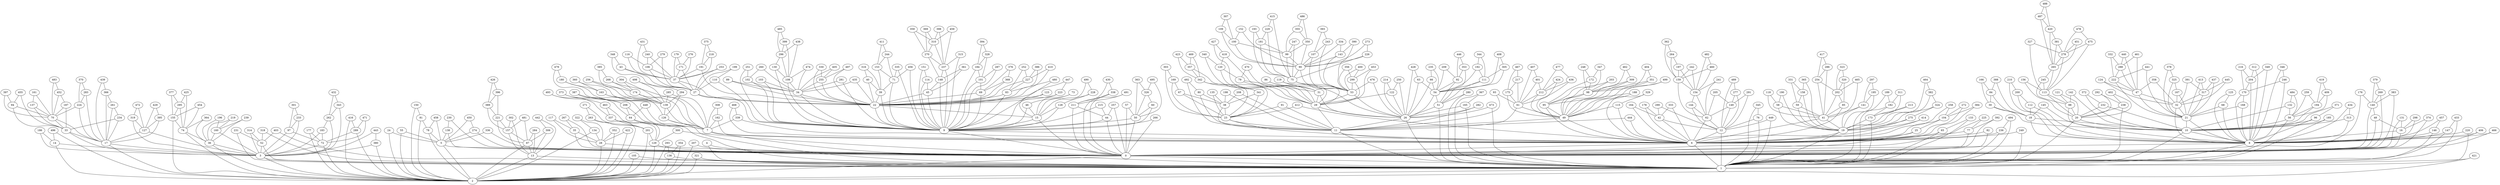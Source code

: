 graph {
	0 [label=0]
	1 [label=1]
	2 [label=2]
	3 [label=3]
	4 [label=4]
	5 [label=5]
	6 [label=6]
	7 [label=7]
	8 [label=8]
	9 [label=9]
	10 [label=10]
	11 [label=11]
	12 [label=12]
	13 [label=13]
	14 [label=14]
	15 [label=15]
	16 [label=16]
	17 [label=17]
	18 [label=18]
	19 [label=19]
	20 [label=20]
	21 [label=21]
	22 [label=22]
	23 [label=23]
	24 [label=24]
	25 [label=25]
	26 [label=26]
	27 [label=27]
	28 [label=28]
	29 [label=29]
	30 [label=30]
	31 [label=31]
	32 [label=32]
	33 [label=33]
	34 [label=34]
	35 [label=35]
	36 [label=36]
	37 [label=37]
	38 [label=38]
	39 [label=39]
	40 [label=40]
	41 [label=41]
	42 [label=42]
	43 [label=43]
	44 [label=44]
	45 [label=45]
	46 [label=46]
	47 [label=47]
	48 [label=48]
	49 [label=49]
	50 [label=50]
	51 [label=51]
	52 [label=52]
	53 [label=53]
	54 [label=54]
	55 [label=55]
	56 [label=56]
	57 [label=57]
	58 [label=58]
	59 [label=59]
	60 [label=60]
	61 [label=61]
	62 [label=62]
	63 [label=63]
	64 [label=64]
	65 [label=65]
	66 [label=66]
	67 [label=67]
	68 [label=68]
	69 [label=69]
	70 [label=70]
	71 [label=71]
	72 [label=72]
	73 [label=73]
	74 [label=74]
	75 [label=75]
	76 [label=76]
	77 [label=77]
	78 [label=78]
	79 [label=79]
	80 [label=80]
	81 [label=81]
	82 [label=82]
	83 [label=83]
	84 [label=84]
	85 [label=85]
	86 [label=86]
	87 [label=87]
	88 [label=88]
	89 [label=89]
	90 [label=90]
	91 [label=91]
	92 [label=92]
	93 [label=93]
	94 [label=94]
	95 [label=95]
	96 [label=96]
	97 [label=97]
	98 [label=98]
	99 [label=99]
	100 [label=100]
	101 [label=101]
	102 [label=102]
	103 [label=103]
	104 [label=104]
	105 [label=105]
	106 [label=106]
	107 [label=107]
	108 [label=108]
	109 [label=109]
	110 [label=110]
	111 [label=111]
	112 [label=112]
	113 [label=113]
	114 [label=114]
	115 [label=115]
	116 [label=116]
	117 [label=117]
	118 [label=118]
	119 [label=119]
	120 [label=120]
	121 [label=121]
	122 [label=122]
	123 [label=123]
	124 [label=124]
	125 [label=125]
	126 [label=126]
	127 [label=127]
	128 [label=128]
	129 [label=129]
	130 [label=130]
	131 [label=131]
	132 [label=132]
	133 [label=133]
	134 [label=134]
	135 [label=135]
	136 [label=136]
	137 [label=137]
	138 [label=138]
	139 [label=139]
	140 [label=140]
	141 [label=141]
	142 [label=142]
	143 [label=143]
	144 [label=144]
	145 [label=145]
	146 [label=146]
	147 [label=147]
	148 [label=148]
	149 [label=149]
	150 [label=150]
	151 [label=151]
	152 [label=152]
	153 [label=153]
	154 [label=154]
	155 [label=155]
	156 [label=156]
	157 [label=157]
	158 [label=158]
	159 [label=159]
	160 [label=160]
	161 [label=161]
	162 [label=162]
	163 [label=163]
	164 [label=164]
	165 [label=165]
	166 [label=166]
	167 [label=167]
	168 [label=168]
	169 [label=169]
	170 [label=170]
	171 [label=171]
	172 [label=172]
	173 [label=173]
	174 [label=174]
	175 [label=175]
	176 [label=176]
	177 [label=177]
	178 [label=178]
	179 [label=179]
	180 [label=180]
	181 [label=181]
	182 [label=182]
	183 [label=183]
	184 [label=184]
	185 [label=185]
	186 [label=186]
	187 [label=187]
	188 [label=188]
	189 [label=189]
	190 [label=190]
	191 [label=191]
	192 [label=192]
	193 [label=193]
	194 [label=194]
	195 [label=195]
	196 [label=196]
	197 [label=197]
	198 [label=198]
	199 [label=199]
	200 [label=200]
	201 [label=201]
	202 [label=202]
	203 [label=203]
	204 [label=204]
	205 [label=205]
	206 [label=206]
	207 [label=207]
	208 [label=208]
	209 [label=209]
	210 [label=210]
	211 [label=211]
	212 [label=212]
	213 [label=213]
	214 [label=214]
	215 [label=215]
	216 [label=216]
	217 [label=217]
	218 [label=218]
	219 [label=219]
	220 [label=220]
	221 [label=221]
	222 [label=222]
	223 [label=223]
	224 [label=224]
	225 [label=225]
	226 [label=226]
	227 [label=227]
	228 [label=228]
	229 [label=229]
	230 [label=230]
	231 [label=231]
	232 [label=232]
	233 [label=233]
	234 [label=234]
	235 [label=235]
	236 [label=236]
	237 [label=237]
	238 [label=238]
	239 [label=239]
	240 [label=240]
	241 [label=241]
	242 [label=242]
	243 [label=243]
	244 [label=244]
	245 [label=245]
	246 [label=246]
	247 [label=247]
	248 [label=248]
	249 [label=249]
	250 [label=250]
	251 [label=251]
	252 [label=252]
	253 [label=253]
	254 [label=254]
	255 [label=255]
	256 [label=256]
	257 [label=257]
	258 [label=258]
	259 [label=259]
	260 [label=260]
	261 [label=261]
	262 [label=262]
	263 [label=263]
	264 [label=264]
	265 [label=265]
	266 [label=266]
	267 [label=267]
	268 [label=268]
	269 [label=269]
	270 [label=270]
	271 [label=271]
	272 [label=272]
	273 [label=273]
	274 [label=274]
	275 [label=275]
	276 [label=276]
	277 [label=277]
	278 [label=278]
	279 [label=279]
	280 [label=280]
	281 [label=281]
	282 [label=282]
	283 [label=283]
	284 [label=284]
	285 [label=285]
	286 [label=286]
	287 [label=287]
	288 [label=288]
	289 [label=289]
	290 [label=290]
	291 [label=291]
	292 [label=292]
	293 [label=293]
	294 [label=294]
	295 [label=295]
	296 [label=296]
	297 [label=297]
	298 [label=298]
	299 [label=299]
	300 [label=300]
	301 [label=301]
	302 [label=302]
	303 [label=303]
	304 [label=304]
	305 [label=305]
	306 [label=306]
	307 [label=307]
	308 [label=308]
	309 [label=309]
	310 [label=310]
	311 [label=311]
	312 [label=312]
	313 [label=313]
	314 [label=314]
	315 [label=315]
	316 [label=316]
	317 [label=317]
	318 [label=318]
	319 [label=319]
	320 [label=320]
	321 [label=321]
	322 [label=322]
	323 [label=323]
	324 [label=324]
	325 [label=325]
	326 [label=326]
	327 [label=327]
	328 [label=328]
	329 [label=329]
	330 [label=330]
	331 [label=331]
	332 [label=332]
	333 [label=333]
	334 [label=334]
	335 [label=335]
	336 [label=336]
	337 [label=337]
	338 [label=338]
	339 [label=339]
	340 [label=340]
	341 [label=341]
	342 [label=342]
	343 [label=343]
	344 [label=344]
	345 [label=345]
	346 [label=346]
	347 [label=347]
	348 [label=348]
	349 [label=349]
	350 [label=350]
	351 [label=351]
	352 [label=352]
	353 [label=353]
	354 [label=354]
	355 [label=355]
	356 [label=356]
	357 [label=357]
	358 [label=358]
	359 [label=359]
	360 [label=360]
	361 [label=361]
	362 [label=362]
	363 [label=363]
	364 [label=364]
	365 [label=365]
	366 [label=366]
	367 [label=367]
	368 [label=368]
	369 [label=369]
	370 [label=370]
	371 [label=371]
	372 [label=372]
	373 [label=373]
	374 [label=374]
	375 [label=375]
	376 [label=376]
	377 [label=377]
	378 [label=378]
	379 [label=379]
	380 [label=380]
	381 [label=381]
	382 [label=382]
	383 [label=383]
	384 [label=384]
	385 [label=385]
	386 [label=386]
	387 [label=387]
	388 [label=388]
	389 [label=389]
	390 [label=390]
	391 [label=391]
	392 [label=392]
	393 [label=393]
	394 [label=394]
	395 [label=395]
	396 [label=396]
	397 [label=397]
	398 [label=398]
	399 [label=399]
	400 [label=400]
	401 [label=401]
	402 [label=402]
	403 [label=403]
	404 [label=404]
	405 [label=405]
	406 [label=406]
	407 [label=407]
	408 [label=408]
	409 [label=409]
	410 [label=410]
	411 [label=411]
	412 [label=412]
	413 [label=413]
	414 [label=414]
	415 [label=415]
	416 [label=416]
	417 [label=417]
	418 [label=418]
	419 [label=419]
	420 [label=420]
	421 [label=421]
	422 [label=422]
	423 [label=423]
	424 [label=424]
	425 [label=425]
	426 [label=426]
	427 [label=427]
	428 [label=428]
	429 [label=429]
	430 [label=430]
	431 [label=431]
	432 [label=432]
	433 [label=433]
	434 [label=434]
	435 [label=435]
	436 [label=436]
	437 [label=437]
	438 [label=438]
	439 [label=439]
	440 [label=440]
	441 [label=441]
	442 [label=442]
	443 [label=443]
	444 [label=444]
	445 [label=445]
	446 [label=446]
	447 [label=447]
	448 [label=448]
	449 [label=449]
	450 [label=450]
	451 [label=451]
	452 [label=452]
	453 [label=453]
	454 [label=454]
	455 [label=455]
	456 [label=456]
	457 [label=457]
	458 [label=458]
	459 [label=459]
	460 [label=460]
	461 [label=461]
	462 [label=462]
	463 [label=463]
	464 [label=464]
	465 [label=465]
	466 [label=466]
	467 [label=467]
	468 [label=468]
	469 [label=469]
	470 [label=470]
	471 [label=471]
	472 [label=472]
	473 [label=473]
	474 [label=474]
	475 [label=475]
	476 [label=476]
	477 [label=477]
	478 [label=478]
	479 [label=479]
	480 [label=480]
	481 [label=481]
	482 [label=482]
	483 [label=483]
	484 [label=484]
	485 [label=485]
	486 [label=486]
	487 [label=487]
	488 [label=488]
	489 [label=489]
	490 [label=490]
	491 [label=491]
	492 [label=492]
	493 [label=493]
	494 [label=494]
	495 [label=495]
	496 [label=496]
	497 [label=497]
	498 [label=498]
	499 [label=499]
	0 -- 1
	1 -- 2
	2 -- 0
	3 -- 1
	3 -- 2
	4 -- 0
	4 -- 1
	5 -- 2
	5 -- 0
	6 -- 0
	6 -- 1
	7 -- 6
	7 -- 1
	8 -- 0
	8 -- 1
	9 -- 6
	9 -- 0
	10 -- 8
	10 -- 1
	11 -- 6
	11 -- 1
	12 -- 6
	12 -- 1
	13 -- 1
	13 -- 2
	14 -- 3
	14 -- 2
	15 -- 9
	15 -- 0
	16 -- 8
	16 -- 0
	17 -- 3
	17 -- 2
	18 -- 10
	18 -- 8
	19 -- 6
	19 -- 1
	20 -- 10
	20 -- 1
	21 -- 10
	21 -- 8
	22 -- 15
	22 -- 9
	23 -- 11
	23 -- 6
	24 -- 5
	24 -- 2
	25 -- 6
	25 -- 0
	26 -- 11
	26 -- 1
	27 -- 22
	27 -- 9
	28 -- 2
	28 -- 0
	29 -- 26
	29 -- 11
	30 -- 18
	30 -- 10
	31 -- 29
	31 -- 26
	32 -- 21
	32 -- 8
	33 -- 17
	33 -- 3
	34 -- 22
	34 -- 9
	35 -- 28
	35 -- 0
	36 -- 3
	36 -- 2
	37 -- 27
	37 -- 22
	38 -- 23
	38 -- 11
	39 -- 22
	39 -- 9
	40 -- 39
	40 -- 22
	41 -- 19
	41 -- 6
	42 -- 12
	42 -- 6
	43 -- 37
	43 -- 27
	44 -- 9
	44 -- 0
	45 -- 22
	45 -- 9
	46 -- 15
	46 -- 9
	47 -- 32
	47 -- 21
	48 -- 16
	48 -- 0
	49 -- 11
	49 -- 6
	50 -- 9
	50 -- 0
	51 -- 26
	51 -- 1
	52 -- 3
	52 -- 1
	53 -- 29
	53 -- 26
	54 -- 51
	54 -- 26
	55 -- 5
	55 -- 2
	56 -- 10
	56 -- 1
	57 -- 50
	57 -- 0
	58 -- 41
	58 -- 19
	59 -- 41
	59 -- 19
	60 -- 50
	60 -- 9
	61 -- 49
	61 -- 11
	62 -- 12
	62 -- 6
	63 -- 54
	63 -- 26
	64 -- 7
	64 -- 1
	65 -- 6
	65 -- 1
	66 -- 54
	66 -- 26
	67 -- 38
	67 -- 23
	68 -- 21
	68 -- 8
	69 -- 22
	69 -- 9
	70 -- 33
	70 -- 17
	71 -- 39
	71 -- 9
	72 -- 3
	72 -- 2
	73 -- 46
	73 -- 15
	74 -- 36
	74 -- 2
	75 -- 53
	75 -- 29
	76 -- 12
	76 -- 1
	77 -- 6
	77 -- 0
	78 -- 5
	78 -- 2
	79 -- 31
	79 -- 29
	80 -- 38
	80 -- 11
	81 -- 78
	81 -- 2
	82 -- 6
	82 -- 0
	83 -- 22
	83 -- 9
	84 -- 30
	84 -- 18
	85 -- 41
	85 -- 6
	86 -- 31
	86 -- 26
	87 -- 13
	87 -- 2
	88 -- 20
	88 -- 10
	89 -- 34
	89 -- 22
	90 -- 75
	90 -- 53
	91 -- 23
	91 -- 11
	92 -- 54
	92 -- 51
	93 -- 61
	93 -- 11
	94 -- 70
	94 -- 33
	95 -- 49
	95 -- 6
	96 -- 10
	96 -- 8
	97 -- 72
	97 -- 3
	98 -- 95
	98 -- 49
	99 -- 90
	99 -- 75
	100 -- 99
	100 -- 90
	101 -- 69
	101 -- 9
	102 -- 34
	102 -- 9
	103 -- 34
	103 -- 9
	104 -- 25
	104 -- 6
	105 -- 1
	105 -- 2
	106 -- 37
	106 -- 27
	107 -- 90
	107 -- 53
	108 -- 34
	108 -- 9
	109 -- 100
	109 -- 90
	110 -- 27
	110 -- 9
	111 -- 54
	111 -- 51
	112 -- 18
	112 -- 8
	113 -- 88
	113 -- 20
	114 -- 45
	114 -- 9
	115 -- 49
	115 -- 6
	116 -- 106
	116 -- 37
	117 -- 35
	117 -- 28
	118 -- 58
	118 -- 41
	119 -- 31
	119 -- 29
	120 -- 79
	120 -- 29
	121 -- 88
	121 -- 20
	122 -- 29
	122 -- 26
	123 -- 22
	123 -- 15
	124 -- 47
	124 -- 32
	125 -- 68
	125 -- 8
	126 -- 7
	126 -- 1
	127 -- 17
	127 -- 3
	128 -- 15
	128 -- 9
	129 -- 2
	129 -- 0
	130 -- 108
	130 -- 9
	131 -- 16
	131 -- 0
	132 -- 56
	132 -- 10
	133 -- 65
	133 -- 1
	134 -- 28
	134 -- 2
	135 -- 38
	135 -- 23
	136 -- 1
	136 -- 2
	137 -- 70
	137 -- 33
	138 -- 5
	138 -- 0
	139 -- 126
	139 -- 7
	140 -- 48
	140 -- 0
	141 -- 41
	141 -- 19
	142 -- 88
	142 -- 10
	143 -- 90
	143 -- 53
	144 -- 62
	144 -- 12
	145 -- 18
	145 -- 8
	146 -- 8
	146 -- 1
	147 -- 8
	147 -- 1
	148 -- 45
	148 -- 9
	149 -- 62
	149 -- 12
	150 -- 81
	150 -- 2
	151 -- 114
	151 -- 9
	152 -- 100
	152 -- 90
	153 -- 71
	153 -- 39
	154 -- 144
	154 -- 62
	155 -- 74
	155 -- 2
	156 -- 113
	156 -- 20
	157 -- 87
	157 -- 13
	158 -- 59
	158 -- 19
	159 -- 154
	159 -- 62
	160 -- 36
	160 -- 3
	161 -- 137
	161 -- 70
	162 -- 7
	162 -- 6
	163 -- 139
	163 -- 126
	164 -- 42
	164 -- 6
	165 -- 26
	165 -- 1
	166 -- 84
	166 -- 30
	167 -- 32
	167 -- 21
	168 -- 21
	168 -- 8
	169 -- 67
	169 -- 23
	170 -- 168
	170 -- 8
	171 -- 37
	171 -- 27
	172 -- 98
	172 -- 95
	173 -- 19
	173 -- 1
	174 -- 139
	174 -- 7
	175 -- 61
	175 -- 49
	176 -- 140
	176 -- 0
	177 -- 72
	177 -- 2
	178 -- 42
	178 -- 6
	179 -- 171
	179 -- 37
	180 -- 163
	180 -- 139
	181 -- 99
	181 -- 75
	182 -- 173
	182 -- 1
	183 -- 72
	183 -- 3
	184 -- 101
	184 -- 9
	185 -- 10
	185 -- 1
	186 -- 14
	186 -- 3
	187 -- 70
	187 -- 33
	188 -- 95
	188 -- 49
	189 -- 182
	189 -- 1
	190 -- 58
	190 -- 19
	191 -- 37
	191 -- 22
	192 -- 111
	192 -- 54
	193 -- 181
	193 -- 75
	194 -- 56
	194 -- 10
	195 -- 141
	195 -- 19
	196 -- 160
	196 -- 36
	197 -- 159
	197 -- 154
	198 -- 38
	198 -- 11
	199 -- 110
	199 -- 27
	200 -- 112
	200 -- 8
	201 -- 129
	201 -- 2
	202 -- 85
	202 -- 41
	203 -- 98
	203 -- 49
	204 -- 170
	204 -- 8
	205 -- 149
	205 -- 62
	206 -- 64
	206 -- 7
	207 -- 2
	207 -- 0
	208 -- 38
	208 -- 11
	209 -- 92
	209 -- 54
	210 -- 200
	210 -- 8
	211 -- 44
	211 -- 0
	212 -- 61
	212 -- 49
	213 -- 173
	213 -- 19
	214 -- 122
	214 -- 26
	215 -- 44
	215 -- 9
	216 -- 204
	216 -- 170
	217 -- 175
	217 -- 61
	218 -- 191
	218 -- 37
	219 -- 160
	219 -- 36
	220 -- 8
	220 -- 1
	221 -- 157
	221 -- 87
	222 -- 47
	222 -- 21
	223 -- 22
	223 -- 9
	224 -- 70
	224 -- 17
	225 -- 77
	225 -- 0
	226 -- 90
	226 -- 75
	227 -- 83
	227 -- 22
	228 -- 128
	228 -- 15
	229 -- 181
	229 -- 75
	230 -- 138
	230 -- 0
	231 -- 52
	231 -- 1
	232 -- 20
	232 -- 10
	233 -- 97
	233 -- 3
	234 -- 33
	234 -- 17
	235 -- 66
	235 -- 54
	236 -- 6
	236 -- 1
	237 -- 148
	237 -- 9
	238 -- 20
	238 -- 1
	239 -- 160
	239 -- 36
	240 -- 106
	240 -- 37
	241 -- 154
	241 -- 62
	242 -- 159
	242 -- 154
	243 -- 107
	243 -- 53
	244 -- 153
	244 -- 71
	245 -- 113
	245 -- 88
	246 -- 170
	246 -- 8
	247 -- 99
	247 -- 75
	248 -- 172
	248 -- 98
	249 -- 6
	249 -- 1
	250 -- 122
	250 -- 26
	251 -- 102
	251 -- 9
	252 -- 227
	252 -- 83
	253 -- 37
	253 -- 27
	254 -- 202
	254 -- 41
	255 -- 34
	255 -- 22
	256 -- 174
	256 -- 139
	257 -- 44
	257 -- 0
	258 -- 104
	258 -- 6
	259 -- 194
	259 -- 56
	260 -- 102
	260 -- 34
	261 -- 234
	261 -- 17
	262 -- 183
	262 -- 3
	263 -- 201
	263 -- 2
	264 -- 197
	264 -- 159
	265 -- 245
	265 -- 113
	266 -- 9
	266 -- 0
	267 -- 35
	267 -- 0
	268 -- 174
	268 -- 7
	269 -- 140
	269 -- 0
	270 -- 237
	270 -- 148
	271 -- 263
	271 -- 201
	272 -- 104
	272 -- 6
	273 -- 226
	273 -- 90
	274 -- 5
	274 -- 0
	275 -- 19
	275 -- 6
	276 -- 171
	276 -- 37
	277 -- 149
	277 -- 12
	278 -- 265
	278 -- 113
	279 -- 106
	279 -- 27
	280 -- 51
	280 -- 1
	281 -- 34
	281 -- 9
	282 -- 26
	282 -- 11
	283 -- 224
	283 -- 17
	284 -- 87
	284 -- 13
	285 -- 139
	285 -- 7
	286 -- 254
	286 -- 41
	287 -- 101
	287 -- 9
	288 -- 222
	288 -- 47
	289 -- 72
	289 -- 2
	290 -- 42
	290 -- 12
	291 -- 149
	291 -- 12
	292 -- 238
	292 -- 20
	293 -- 136
	293 -- 2
	294 -- 139
	294 -- 126
	295 -- 155
	295 -- 74
	296 -- 130
	296 -- 108
	297 -- 195
	297 -- 141
	298 -- 16
	298 -- 8
	299 -- 53
	299 -- 29
	300 -- 129
	300 -- 0
	301 -- 233
	301 -- 97
	302 -- 157
	302 -- 13
	303 -- 169
	303 -- 23
	304 -- 174
	304 -- 139
	305 -- 111
	305 -- 54
	306 -- 87
	306 -- 13
	307 -- 109
	307 -- 100
	308 -- 162
	308 -- 7
	309 -- 98
	309 -- 49
	310 -- 270
	310 -- 237
	311 -- 182
	311 -- 173
	312 -- 204
	312 -- 8
	313 -- 10
	313 -- 8
	314 -- 52
	314 -- 3
	315 -- 237
	315 -- 9
	316 -- 40
	316 -- 39
	317 -- 32
	317 -- 21
	318 -- 52
	318 -- 1
	319 -- 127
	319 -- 3
	320 -- 202
	320 -- 85
	321 -- 1
	321 -- 2
	322 -- 134
	322 -- 28
	323 -- 320
	323 -- 202
	324 -- 275
	324 -- 19
	325 -- 167
	325 -- 21
	326 -- 60
	326 -- 50
	327 -- 278
	327 -- 113
	328 -- 184
	328 -- 101
	329 -- 115
	329 -- 6
	330 -- 255
	330 -- 22
	331 -- 158
	331 -- 59
	332 -- 288
	332 -- 222
	333 -- 42
	333 -- 6
	334 -- 143
	334 -- 90
	335 -- 71
	335 -- 9
	336 -- 5
	336 -- 0
	337 -- 201
	337 -- 129
	338 -- 211
	338 -- 0
	339 -- 7
	339 -- 6
	340 -- 120
	340 -- 29
	341 -- 38
	341 -- 23
	342 -- 341
	342 -- 23
	343 -- 262
	343 -- 3
	344 -- 192
	344 -- 111
	345 -- 76
	345 -- 1
	346 -- 246
	346 -- 8
	347 -- 172
	347 -- 95
	348 -- 43
	348 -- 27
	349 -- 204
	349 -- 8
	350 -- 99
	350 -- 90
	351 -- 98
	351 -- 49
	352 -- 28
	352 -- 2
	353 -- 92
	353 -- 51
	354 -- 136
	354 -- 2
	355 -- 350
	355 -- 99
	356 -- 299
	356 -- 53
	357 -- 342
	357 -- 23
	358 -- 47
	358 -- 32
	359 -- 310
	359 -- 270
	360 -- 163
	360 -- 139
	361 -- 148
	361 -- 45
	362 -- 264
	362 -- 159
	363 -- 326
	363 -- 50
	364 -- 74
	364 -- 36
	365 -- 158
	365 -- 19
	366 -- 261
	366 -- 17
	367 -- 165
	367 -- 1
	368 -- 69
	368 -- 22
	369 -- 310
	369 -- 270
	370 -- 283
	370 -- 224
	371 -- 96
	371 -- 10
	372 -- 232
	372 -- 10
	373 -- 206
	373 -- 64
	374 -- 16
	374 -- 0
	375 -- 218
	375 -- 191
	376 -- 368
	376 -- 69
	377 -- 295
	377 -- 155
	378 -- 325
	378 -- 21
	379 -- 269
	379 -- 140
	380 -- 3
	380 -- 2
	381 -- 278
	381 -- 265
	382 -- 324
	382 -- 19
	383 -- 140
	383 -- 0
	384 -- 104
	384 -- 6
	385 -- 268
	385 -- 7
	386 -- 227
	386 -- 22
	387 -- 206
	387 -- 7
	388 -- 84
	388 -- 18
	389 -- 221
	389 -- 157
	390 -- 143
	390 -- 53
	391 -- 317
	391 -- 32
	392 -- 77
	392 -- 0
	393 -- 243
	393 -- 107
	394 -- 328
	394 -- 184
	395 -- 127
	395 -- 17
	396 -- 389
	396 -- 221
	397 -- 94
	397 -- 70
	398 -- 310
	398 -- 237
	399 -- 296
	399 -- 108
	400 -- 299
	400 -- 53
	401 -- 212
	401 -- 61
	402 -- 238
	402 -- 20
	403 -- 52
	403 -- 1
	404 -- 351
	404 -- 49
	405 -- 255
	405 -- 34
	406 -- 8
	406 -- 0
	407 -- 401
	407 -- 61
	408 -- 305
	408 -- 54
	409 -- 194
	409 -- 56
	410 -- 227
	410 -- 22
	411 -- 244
	411 -- 153
	412 -- 23
	412 -- 6
	413 -- 317
	413 -- 21
	414 -- 19
	414 -- 6
	415 -- 229
	415 -- 75
	416 -- 289
	416 -- 2
	417 -- 286
	417 -- 254
	418 -- 120
	418 -- 29
	419 -- 409
	419 -- 194
	420 -- 381
	420 -- 265
	421 -- 1
	421 -- 2
	422 -- 28
	422 -- 2
	423 -- 357
	423 -- 342
	424 -- 212
	424 -- 49
	425 -- 295
	425 -- 74
	426 -- 396
	426 -- 389
	427 -- 418
	427 -- 29
	428 -- 63
	428 -- 26
	429 -- 395
	429 -- 127
	430 -- 338
	430 -- 211
	431 -- 240
	431 -- 37
	432 -- 343
	432 -- 262
	433 -- 147
	433 -- 1
	434 -- 313
	434 -- 8
	435 -- 34
	435 -- 22
	436 -- 212
	436 -- 61
	437 -- 317
	437 -- 21
	438 -- 296
	438 -- 108
	439 -- 366
	439 -- 17
	440 -- 288
	440 -- 47
	441 -- 222
	441 -- 21
	442 -- 306
	442 -- 13
	443 -- 380
	443 -- 3
	444 -- 11
	444 -- 6
	445 -- 317
	445 -- 32
	446 -- 353
	446 -- 92
	447 -- 223
	447 -- 22
	448 -- 64
	448 -- 7
	449 -- 12
	449 -- 1
	450 -- 274
	450 -- 5
	451 -- 278
	451 -- 265
	452 -- 187
	452 -- 70
	453 -- 299
	453 -- 29
	454 -- 155
	454 -- 74
	455 -- 94
	455 -- 33
	456 -- 71
	456 -- 9
	457 -- 146
	457 -- 8
	458 -- 78
	458 -- 5
	459 -- 310
	459 -- 237
	460 -- 159
	460 -- 154
	461 -- 288
	461 -- 47
	462 -- 309
	462 -- 49
	463 -- 337
	463 -- 129
	464 -- 382
	464 -- 19
	465 -- 202
	465 -- 41
	466 -- 8
	466 -- 0
	467 -- 217
	467 -- 175
	468 -- 339
	468 -- 6
	469 -- 357
	469 -- 342
	470 -- 79
	470 -- 29
	471 -- 289
	471 -- 72
	472 -- 319
	472 -- 127
	473 -- 26
	473 -- 1
	474 -- 108
	474 -- 34
	475 -- 278
	475 -- 113
	476 -- 53
	476 -- 26
	477 -- 436
	477 -- 212
	478 -- 475
	478 -- 278
	479 -- 180
	479 -- 139
	480 -- 83
	480 -- 9
	481 -- 157
	481 -- 87
	482 -- 460
	482 -- 154
	483 -- 452
	483 -- 70
	484 -- 132
	484 -- 56
	485 -- 399
	485 -- 296
	486 -- 355
	486 -- 350
	487 -- 420
	487 -- 265
	488 -- 487
	488 -- 420
	489 -- 277
	489 -- 12
	490 -- 228
	490 -- 15
	491 -- 211
	491 -- 0
	492 -- 80
	492 -- 11
	493 -- 463
	493 -- 337
	494 -- 236
	494 -- 1
	495 -- 326
	495 -- 50
	496 -- 14
	496 -- 2
	497 -- 255
	497 -- 22
	498 -- 294
	498 -- 139
	499 -- 98
	499 -- 49
}
